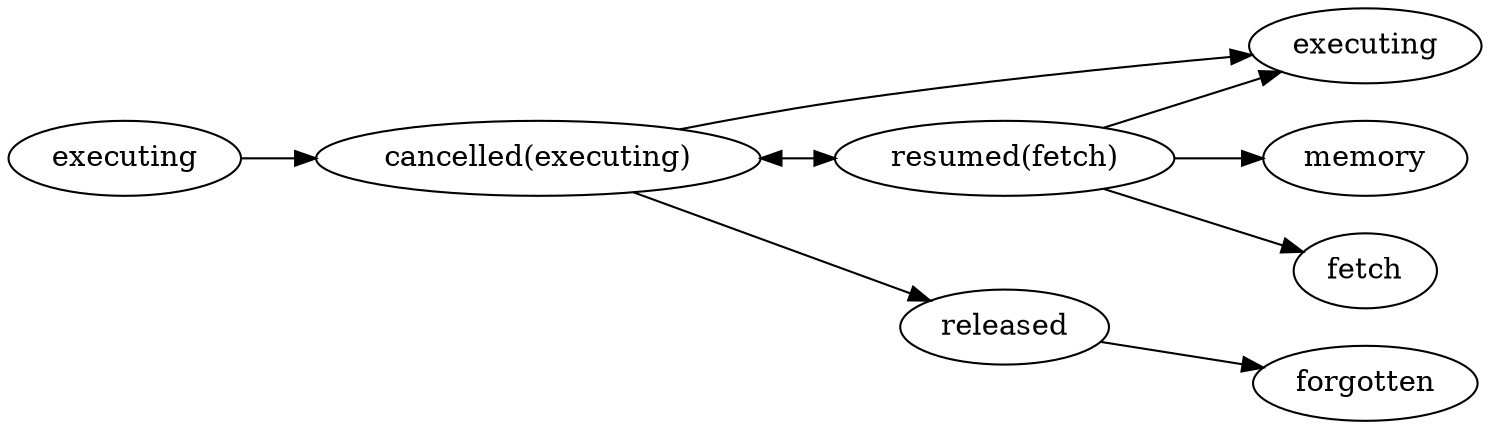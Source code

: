 digraph{
    graph [
        bgcolor="#FFFFFFF00",
        rankdir=LR,
        ];

    executing1 [label="executing"];
    executing2 [label="executing"];
    cancelled [label="cancelled(executing)"];
    resumed [label="resumed(fetch)"];

    executing1 -> cancelled;
    cancelled -> released;
    cancelled -> executing2;
    released -> forgotten;

    cancelled -> resumed [dir=both];
    resumed -> executing2;
    resumed -> memory;
    resumed -> fetch;
}
